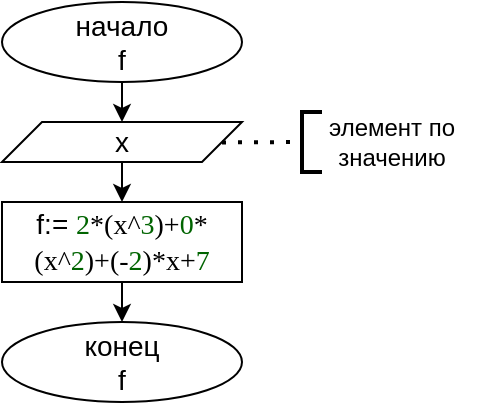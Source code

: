 <mxfile version="22.1.11" type="device">
  <diagram name="Страница — 1" id="aaX8kAtMaxUvQ-7kl7H3">
    <mxGraphModel dx="824" dy="605" grid="1" gridSize="10" guides="1" tooltips="1" connect="1" arrows="1" fold="1" page="1" pageScale="1" pageWidth="827" pageHeight="1169" math="0" shadow="0">
      <root>
        <mxCell id="0" />
        <mxCell id="1" parent="0" />
        <mxCell id="afRNOYAYpzk3mg_FUYpq-8" style="edgeStyle=orthogonalEdgeStyle;rounded=0;orthogonalLoop=1;jettySize=auto;html=1;exitX=0.5;exitY=1;exitDx=0;exitDy=0;entryX=0.5;entryY=0;entryDx=0;entryDy=0;" edge="1" parent="1" source="afRNOYAYpzk3mg_FUYpq-1" target="afRNOYAYpzk3mg_FUYpq-2">
          <mxGeometry relative="1" as="geometry" />
        </mxCell>
        <mxCell id="afRNOYAYpzk3mg_FUYpq-1" value="&lt;font style=&quot;font-size: 14px;&quot;&gt;начало&lt;br&gt;f&lt;br&gt;&lt;/font&gt;" style="ellipse;whiteSpace=wrap;html=1;" vertex="1" parent="1">
          <mxGeometry x="80" y="50" width="120" height="40" as="geometry" />
        </mxCell>
        <mxCell id="afRNOYAYpzk3mg_FUYpq-9" style="edgeStyle=orthogonalEdgeStyle;rounded=0;orthogonalLoop=1;jettySize=auto;html=1;exitX=0.5;exitY=1;exitDx=0;exitDy=0;entryX=0.5;entryY=0;entryDx=0;entryDy=0;" edge="1" parent="1" source="afRNOYAYpzk3mg_FUYpq-2" target="afRNOYAYpzk3mg_FUYpq-3">
          <mxGeometry relative="1" as="geometry" />
        </mxCell>
        <mxCell id="afRNOYAYpzk3mg_FUYpq-2" value="&lt;font style=&quot;font-size: 14px;&quot;&gt;x&lt;/font&gt;" style="shape=parallelogram;perimeter=parallelogramPerimeter;whiteSpace=wrap;html=1;fixedSize=1;" vertex="1" parent="1">
          <mxGeometry x="80" y="110" width="120" height="20" as="geometry" />
        </mxCell>
        <mxCell id="afRNOYAYpzk3mg_FUYpq-10" style="edgeStyle=orthogonalEdgeStyle;rounded=0;orthogonalLoop=1;jettySize=auto;html=1;exitX=0.5;exitY=1;exitDx=0;exitDy=0;entryX=0.5;entryY=0;entryDx=0;entryDy=0;" edge="1" parent="1" source="afRNOYAYpzk3mg_FUYpq-3" target="afRNOYAYpzk3mg_FUYpq-4">
          <mxGeometry relative="1" as="geometry" />
        </mxCell>
        <mxCell id="afRNOYAYpzk3mg_FUYpq-3" value="&lt;font style=&quot;font-size: 14px;&quot;&gt;f:= &lt;span style=&quot;font-family: Consolas; color: darkgreen;&quot; lang=&quot;EN-US&quot;&gt;2&lt;/span&gt;&lt;span style=&quot;font-family: Consolas;&quot; lang=&quot;EN-US&quot;&gt;*(x^&lt;/span&gt;&lt;span style=&quot;font-family: Consolas; color: darkgreen;&quot; lang=&quot;EN-US&quot;&gt;3&lt;/span&gt;&lt;span style=&quot;font-family: Consolas;&quot; lang=&quot;EN-US&quot;&gt;)+&lt;/span&gt;&lt;span style=&quot;font-family: Consolas; color: darkgreen;&quot; lang=&quot;EN-US&quot;&gt;0&lt;/span&gt;&lt;span style=&quot;font-family: Consolas;&quot; lang=&quot;EN-US&quot;&gt;*(x^&lt;/span&gt;&lt;span style=&quot;font-family: Consolas; color: darkgreen;&quot; lang=&quot;EN-US&quot;&gt;2&lt;/span&gt;&lt;span style=&quot;font-family: Consolas;&quot; lang=&quot;EN-US&quot;&gt;)+(-&lt;/span&gt;&lt;span style=&quot;font-family: Consolas; color: darkgreen;&quot; lang=&quot;EN-US&quot;&gt;2&lt;/span&gt;&lt;span style=&quot;font-family: Consolas;&quot; lang=&quot;EN-US&quot;&gt;)*x+&lt;/span&gt;&lt;span style=&quot;font-family: Consolas; color: darkgreen;&quot; lang=&quot;EN-US&quot;&gt;7&lt;/span&gt;&lt;/font&gt;" style="rounded=0;whiteSpace=wrap;html=1;" vertex="1" parent="1">
          <mxGeometry x="80" y="150" width="120" height="40" as="geometry" />
        </mxCell>
        <mxCell id="afRNOYAYpzk3mg_FUYpq-4" value="&lt;font style=&quot;font-size: 14px;&quot;&gt;конец&lt;br&gt;f&lt;br&gt;&lt;/font&gt;" style="ellipse;whiteSpace=wrap;html=1;" vertex="1" parent="1">
          <mxGeometry x="80" y="210" width="120" height="40" as="geometry" />
        </mxCell>
        <mxCell id="afRNOYAYpzk3mg_FUYpq-5" value="" style="endArrow=none;dashed=1;html=1;dashPattern=1 3;strokeWidth=2;rounded=0;" edge="1" parent="1">
          <mxGeometry width="50" height="50" relative="1" as="geometry">
            <mxPoint x="190" y="120.22" as="sourcePoint" />
            <mxPoint x="230" y="120" as="targetPoint" />
          </mxGeometry>
        </mxCell>
        <mxCell id="afRNOYAYpzk3mg_FUYpq-6" value="" style="strokeWidth=2;html=1;shape=mxgraph.flowchart.annotation_1;align=left;pointerEvents=1;" vertex="1" parent="1">
          <mxGeometry x="230" y="105" width="10" height="30" as="geometry" />
        </mxCell>
        <mxCell id="afRNOYAYpzk3mg_FUYpq-7" value="элемент по значению" style="text;html=1;strokeColor=none;fillColor=none;align=center;verticalAlign=middle;whiteSpace=wrap;rounded=0;" vertex="1" parent="1">
          <mxGeometry x="220" y="105" width="110" height="30" as="geometry" />
        </mxCell>
      </root>
    </mxGraphModel>
  </diagram>
</mxfile>
